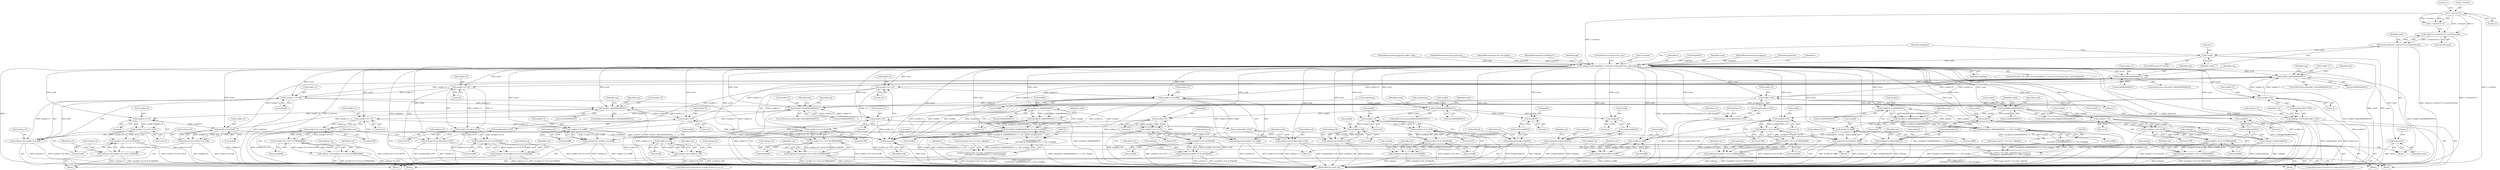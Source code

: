 digraph "0_Android_eeb4e45d5683f88488c083ecf142dc89bc3f0b47@API" {
"1000193" [label="(Call,calloc((s->entries*2+1),sizeof(*work)))"];
"1000195" [label="(Call,s->entries*2)"];
"1000191" [label="(Call,work=calloc((s->entries*2+1),sizeof(*work)))"];
"1000205" [label="(Call,!work)"];
"1000210" [label="(Call,_make_words(lengthlist,s->entries,work,quantvals,s,opb,maptype))"];
"1000321" [label="(Call,work[i] & 0x80000000UL)"];
"1000320" [label="(Call,(work[i] & 0x80000000UL) >> 24)"];
"1000319" [label="(Call,((work[i] & 0x80000000UL) >> 24) | work[i])"];
"1000317" [label="(Call,(unsigned char)\n            (((work[i] & 0x80000000UL) >> 24) | work[i]))"];
"1000309" [label="(Call,((unsigned char *)s->dec_table)[i]=(unsigned char)\n            (((work[i] & 0x80000000UL) >> 24) | work[i]))"];
"1000856" [label="(Call,free(work))"];
"1000359" [label="(Call,work[i] & 0x80000000UL)"];
"1000358" [label="(Call,(work[i] & 0x80000000UL) >> 16)"];
"1000357" [label="(Call,((work[i] & 0x80000000UL) >> 16) | work[i])"];
"1000355" [label="(Call,(ogg_uint16_t)\n            (((work[i] & 0x80000000UL) >> 16) | work[i]))"];
"1000347" [label="(Call,((ogg_uint16_t *)s->dec_table)[i]=(ogg_uint16_t)\n            (((work[i] & 0x80000000UL) >> 16) | work[i]))"];
"1000414" [label="(Call,work[i]&0x80000000UL)"];
"1000438" [label="(Call,work[i]>>8)"];
"1000437" [label="(Call,work[i]>>8 & 0x7f)"];
"1000436" [label="(Call,(work[i]>>8 & 0x7f)|0x80)"];
"1000432" [label="(Call,out[top]=(work[i]>>8 & 0x7f)|0x80)"];
"1000468" [label="(Call,work[i] & 0xff)"];
"1000462" [label="(Call,out[top+2]=work[i] & 0xff)"];
"1000497" [label="(Call,work[i]>>8)"];
"1000496" [label="(Call,work[i]>>8 & 0x7f)"];
"1000495" [label="(Call,(work[i]>>8 & 0x7f)|0x80)"];
"1000491" [label="(Call,out[top]=(work[i]>>8 & 0x7f)|0x80)"];
"1000525" [label="(Call,work[i] & 0xff)"];
"1000519" [label="(Call,out[top+2]=work[i] & 0xff)"];
"1000550" [label="(Call,work[i]*2)"];
"1000596" [label="(Call,work[i]*2)"];
"1000421" [label="(Call,work[i+1]&0x80000000UL)"];
"1000453" [label="(Call,work[i+1]>>8)"];
"1000452" [label="(Call,work[i+1]>>8 & 0x7f)"];
"1000451" [label="(Call,(work[i+1]>>8 & 0x7f)|0x80)"];
"1000445" [label="(Call,out[top+1]=(work[i+1]>>8 & 0x7f)|0x80)"];
"1000479" [label="(Call,work[i+1] & 0xff)"];
"1000473" [label="(Call,out[top+3]=work[i+1] & 0xff)"];
"1000533" [label="(Call,work[i+1]&0x80000000UL)"];
"1000563" [label="(Call,work[i+1]>>8)"];
"1000562" [label="(Call,work[i+1]>>8 & 0x7f)"];
"1000561" [label="(Call,(work[i+1]>>8 & 0x7f)|0x80)"];
"1000555" [label="(Call,out[top+1]=(work[i+1]>>8 & 0x7f)|0x80)"];
"1000578" [label="(Call,work[i+1] & 0xff)"];
"1000572" [label="(Call,out[top+2]=work[i+1] & 0xff)"];
"1000609" [label="(Call,work[i+1]*2)"];
"1000512" [label="(Call,work[i+1]*2)"];
"1000504" [label="(Call,out[top+1]=work[work[i+1]*2])"];
"1000544" [label="(Call,out[top]=work[work[i]*2])"];
"1000590" [label="(Call,out[top]=work[work[i]*2])"];
"1000601" [label="(Call,out[top+1]=work[work[i+1]*2])"];
"1000649" [label="(Call,work[i]&0x80000000UL)"];
"1000673" [label="(Call,work[i]>>16)"];
"1000672" [label="(Call,work[i]>>16 & 0x7fff)"];
"1000671" [label="(Call,(work[i]>>16 & 0x7fff)|0x8000)"];
"1000667" [label="(Call,out[top]=(work[i]>>16 & 0x7fff)|0x8000)"];
"1000703" [label="(Call,work[i] & 0xffff)"];
"1000697" [label="(Call,out[top+2]=work[i] & 0xffff)"];
"1000732" [label="(Call,work[i]>>16)"];
"1000731" [label="(Call,work[i]>>16 & 0x7fff)"];
"1000730" [label="(Call,(work[i]>>16 & 0x7fff)|0x8000)"];
"1000726" [label="(Call,out[top]=(work[i]>>16 & 0x7fff)|0x8000)"];
"1000760" [label="(Call,work[i] & 0xffff)"];
"1000754" [label="(Call,out[top+2]=work[i] & 0xffff)"];
"1000785" [label="(Call,work[i]*2)"];
"1000831" [label="(Call,work[i]*2)"];
"1000656" [label="(Call,work[i+1]&0x80000000UL)"];
"1000688" [label="(Call,work[i+1]>>16)"];
"1000687" [label="(Call,work[i+1]>>16 & 0x7fff)"];
"1000686" [label="(Call,(work[i+1]>>16 & 0x7fff)|0x8000)"];
"1000680" [label="(Call,out[top+1]=(work[i+1]>>16 & 0x7fff)|0x8000)"];
"1000714" [label="(Call,work[i+1] & 0xffff)"];
"1000708" [label="(Call,out[top+3]=work[i+1] & 0xffff)"];
"1000768" [label="(Call,work[i+1]&0x80000000UL)"];
"1000798" [label="(Call,work[i+1]>>16)"];
"1000797" [label="(Call,work[i+1]>>16 & 0x7fff)"];
"1000796" [label="(Call,(work[i+1]>>16 & 0x7fff)|0x8000)"];
"1000790" [label="(Call,out[top+1]=(work[i+1]>>16 & 0x7fff)|0x8000)"];
"1000813" [label="(Call,work[i+1] & 0xffff)"];
"1000807" [label="(Call,out[top+2]=work[i+1] & 0xffff)"];
"1000844" [label="(Call,work[i+1]*2)"];
"1000747" [label="(Call,work[i+1]*2)"];
"1000739" [label="(Call,out[top+1]=work[work[i+1]*2])"];
"1000779" [label="(Call,out[top]=work[work[i]*2])"];
"1000825" [label="(Call,out[top]=work[work[i]*2])"];
"1000836" [label="(Call,out[top+1]=work[work[i+1]*2])"];
"1000861" [label="(Call,free(work))"];
"1000572" [label="(Call,out[top+2]=work[i+1] & 0xff)"];
"1000564" [label="(Call,work[i+1])"];
"1000714" [label="(Call,work[i+1] & 0xffff)"];
"1000326" [label="(Literal,24)"];
"1000796" [label="(Call,(work[i+1]>>16 & 0x7fff)|0x8000)"];
"1000445" [label="(Call,out[top+1]=(work[i+1]>>8 & 0x7f)|0x80)"];
"1000464" [label="(Identifier,out)"];
"1000220" [label="(ControlStructure,goto error_out;)"];
"1000462" [label="(Call,out[top+2]=work[i] & 0xff)"];
"1000862" [label="(Identifier,work)"];
"1000741" [label="(Identifier,out)"];
"1000422" [label="(Call,work[i+1])"];
"1000610" [label="(Call,work[i+1])"];
"1000212" [label="(Call,s->entries)"];
"1000618" [label="(Identifier,work)"];
"1000681" [label="(Call,out[top+1])"];
"1000487" [label="(Block,)"];
"1000498" [label="(Call,work[i])"];
"1000696" [label="(Literal,0x8000)"];
"1000671" [label="(Call,(work[i]>>16 & 0x7fff)|0x8000)"];
"1000505" [label="(Call,out[top+1])"];
"1000210" [label="(Call,_make_words(lengthlist,s->entries,work,quantvals,s,opb,maptype))"];
"1000695" [label="(Literal,0x7fff)"];
"1000219" [label="(Identifier,maptype)"];
"1000688" [label="(Call,work[i+1]>>16)"];
"1000468" [label="(Call,work[i] & 0xff)"];
"1000479" [label="(Call,work[i+1] & 0xff)"];
"1000609" [label="(Call,work[i+1]*2)"];
"1000747" [label="(Call,work[i+1]*2)"];
"1000861" [label="(Call,free(work))"];
"1000346" [label="(Identifier,i)"];
"1000548" [label="(Call,work[work[i]*2])"];
"1000591" [label="(Call,out[top])"];
"1000460" [label="(Literal,0x7f)"];
"1000211" [label="(Identifier,lengthlist)"];
"1000726" [label="(Call,out[top]=(work[i]>>16 & 0x7fff)|0x8000)"];
"1000217" [label="(Identifier,s)"];
"1000724" [label="(Identifier,top)"];
"1000573" [label="(Call,out[top+2])"];
"1000732" [label="(Call,work[i]>>16)"];
"1000461" [label="(Literal,0x80)"];
"1000678" [label="(Literal,0x7fff)"];
"1000753" [label="(Literal,2)"];
"1000814" [label="(Call,work[i+1])"];
"1000850" [label="(Literal,2)"];
"1000780" [label="(Call,out[top])"];
"1000454" [label="(Call,work[i+1])"];
"1000195" [label="(Call,s->entries*2)"];
"1000578" [label="(Call,work[i+1] & 0xff)"];
"1000533" [label="(Call,work[i+1]&0x80000000UL)"];
"1000463" [label="(Call,out[top+2])"];
"1000571" [label="(Literal,0x80)"];
"1000510" [label="(Call,work[work[i+1]*2])"];
"1000114" [label="(Call,!lengthlist)"];
"1000447" [label="(Identifier,out)"];
"1000821" [label="(Block,)"];
"1000209" [label="(ControlStructure,if(_make_words(lengthlist,s->entries,work,quantvals,s,opb,maptype)))"];
"1000709" [label="(Call,out[top+3])"];
"1000328" [label="(Identifier,work)"];
"1000325" [label="(Literal,0x80000000UL)"];
"1000512" [label="(Call,work[i+1]*2)"];
"1000755" [label="(Call,out[top+2])"];
"1000791" [label="(Call,out[top+1])"];
"1000503" [label="(Literal,0x80)"];
"1000321" [label="(Call,work[i] & 0x80000000UL)"];
"1000319" [label="(Call,((work[i] & 0x80000000UL) >> 24) | work[i])"];
"1000597" [label="(Call,work[i])"];
"1000819" [label="(Literal,0xffff)"];
"1000649" [label="(Call,work[i]&0x80000000UL)"];
"1000495" [label="(Call,(work[i]>>8 & 0x7f)|0x80)"];
"1000473" [label="(Call,out[top+3]=work[i+1] & 0xff)"];
"1000738" [label="(Literal,0x8000)"];
"1000799" [label="(Call,work[i+1])"];
"1000446" [label="(Call,out[top+1])"];
"1000603" [label="(Identifier,out)"];
"1000513" [label="(Call,work[i+1])"];
"1000215" [label="(Identifier,work)"];
"1000496" [label="(Call,work[i]>>8 & 0x7f)"];
"1000206" [label="(Identifier,work)"];
"1000205" [label="(Call,!work)"];
"1000760" [label="(Call,work[i] & 0xffff)"];
"1000653" [label="(Literal,0x80000000UL)"];
"1000109" [label="(MethodParameterIn,int maptype)"];
"1000769" [label="(Call,work[i+1])"];
"1000414" [label="(Call,work[i]&0x80000000UL)"];
"1000838" [label="(Identifier,out)"];
"1000443" [label="(Literal,0x7f)"];
"1000837" [label="(Call,out[top+1])"];
"1000453" [label="(Call,work[i+1]>>8)"];
"1000520" [label="(Call,out[top+2])"];
"1000740" [label="(Call,out[top+1])"];
"1000596" [label="(Call,work[i]*2)"];
"1000432" [label="(Call,out[top]=(work[i]>>8 & 0x7f)|0x80)"];
"1000650" [label="(Call,work[i])"];
"1000672" [label="(Call,work[i]>>16 & 0x7fff)"];
"1000309" [label="(Call,((unsigned char *)s->dec_table)[i]=(unsigned char)\n            (((work[i] & 0x80000000UL) >> 24) | work[i]))"];
"1000216" [label="(Identifier,quantvals)"];
"1000308" [label="(Identifier,i)"];
"1000492" [label="(Call,out[top])"];
"1000542" [label="(Identifier,top)"];
"1000200" [label="(Literal,1)"];
"1000452" [label="(Call,work[i+1]>>8 & 0x7f)"];
"1000557" [label="(Identifier,out)"];
"1000853" [label="(Identifier,work)"];
"1000707" [label="(Literal,0xffff)"];
"1000489" [label="(Identifier,top)"];
"1000544" [label="(Call,out[top]=work[work[i]*2])"];
"1000805" [label="(Literal,0x7fff)"];
"1000433" [label="(Call,out[top])"];
"1000588" [label="(Identifier,top)"];
"1000836" [label="(Call,out[top+1]=work[work[i+1]*2])"];
"1000423" [label="(Identifier,work)"];
"1000451" [label="(Call,(work[i+1]>>8 & 0x7f)|0x80)"];
"1000428" [label="(Block,)"];
"1000365" [label="(Call,work[i])"];
"1000786" [label="(Call,work[i])"];
"1000438" [label="(Call,work[i]>>8)"];
"1000192" [label="(Identifier,work)"];
"1000682" [label="(Identifier,out)"];
"1000807" [label="(Call,out[top+2]=work[i+1] & 0xffff)"];
"1000731" [label="(Call,work[i]>>16 & 0x7fff)"];
"1000607" [label="(Call,work[work[i+1]*2])"];
"1000703" [label="(Call,work[i] & 0xffff)"];
"1000748" [label="(Call,work[i+1])"];
"1000310" [label="(Call,((unsigned char *)s->dec_table)[i])"];
"1000521" [label="(Identifier,out)"];
"1000797" [label="(Call,work[i+1]>>16 & 0x7fff)"];
"1000835" [label="(Literal,2)"];
"1000687" [label="(Call,work[i+1]>>16 & 0x7fff)"];
"1000785" [label="(Call,work[i]*2)"];
"1000789" [label="(Literal,2)"];
"1000648" [label="(ControlStructure,if(work[i]&0x80000000UL))"];
"1000436" [label="(Call,(work[i]>>8 & 0x7f)|0x80)"];
"1000348" [label="(Call,((ogg_uint16_t *)s->dec_table)[i])"];
"1000444" [label="(Literal,0x80)"];
"1000658" [label="(Identifier,work)"];
"1000497" [label="(Call,work[i]>>8)"];
"1000859" [label="(Literal,0)"];
"1000779" [label="(Call,out[top]=work[work[i]*2])"];
"1000677" [label="(Literal,16)"];
"1000845" [label="(Call,work[i+1])"];
"1000224" [label="(Identifier,s)"];
"1000437" [label="(Call,work[i]>>8 & 0x7f)"];
"1000783" [label="(Call,work[work[i]*2])"];
"1000586" [label="(Block,)"];
"1000427" [label="(Literal,0x80000000UL)"];
"1000491" [label="(Call,out[top]=(work[i]>>8 & 0x7f)|0x80)"];
"1000475" [label="(Identifier,out)"];
"1000710" [label="(Identifier,out)"];
"1000737" [label="(Literal,0x7fff)"];
"1000813" [label="(Call,work[i+1] & 0xffff)"];
"1000730" [label="(Call,(work[i]>>16 & 0x7fff)|0x8000)"];
"1000602" [label="(Call,out[top+1])"];
"1000804" [label="(Literal,16)"];
"1000294" [label="(ControlStructure,for(i=0;i<s->used_entries*2-2;i++))"];
"1000767" [label="(ControlStructure,if(work[i+1]&0x80000000UL))"];
"1000540" [label="(Block,)"];
"1000360" [label="(Call,work[i])"];
"1000545" [label="(Call,out[top])"];
"1000600" [label="(Literal,2)"];
"1000761" [label="(Call,work[i])"];
"1000204" [label="(ControlStructure,if (!work))"];
"1000485" [label="(Literal,0xff)"];
"1000856" [label="(Call,free(work))"];
"1000110" [label="(Block,)"];
"1000529" [label="(Literal,0xff)"];
"1000535" [label="(Identifier,work)"];
"1000733" [label="(Call,work[i])"];
"1000574" [label="(Identifier,out)"];
"1000359" [label="(Call,work[i] & 0x80000000UL)"];
"1000480" [label="(Call,work[i+1])"];
"1000474" [label="(Call,out[top+3])"];
"1000829" [label="(Call,work[work[i]*2])"];
"1000722" [label="(Block,)"];
"1000108" [label="(MethodParameterIn,oggpack_buffer *opb)"];
"1000777" [label="(Identifier,top)"];
"1000792" [label="(Identifier,out)"];
"1000656" [label="(Call,work[i+1]&0x80000000UL)"];
"1000320" [label="(Call,(work[i] & 0x80000000UL) >> 24)"];
"1000826" [label="(Call,out[top])"];
"1000554" [label="(Literal,2)"];
"1000107" [label="(MethodParameterIn,long quantvals)"];
"1000539" [label="(Literal,0x80000000UL)"];
"1000421" [label="(Call,work[i+1]&0x80000000UL)"];
"1000532" [label="(ControlStructure,if(work[i+1]&0x80000000UL))"];
"1000699" [label="(Identifier,out)"];
"1000106" [label="(MethodParameterIn,char *lengthlist)"];
"1000655" [label="(ControlStructure,if(work[i+1]&0x80000000UL))"];
"1000809" [label="(Identifier,out)"];
"1000563" [label="(Call,work[i+1]>>8)"];
"1000864" [label="(Literal,1)"];
"1000679" [label="(Literal,0x8000)"];
"1000347" [label="(Call,((ogg_uint16_t *)s->dec_table)[i]=(ogg_uint16_t)\n            (((work[i] & 0x80000000UL) >> 16) | work[i]))"];
"1000665" [label="(Identifier,top)"];
"1000525" [label="(Call,work[i] & 0xff)"];
"1000358" [label="(Call,(work[i] & 0x80000000UL) >> 16)"];
"1000689" [label="(Call,work[i+1])"];
"1000704" [label="(Call,work[i])"];
"1000715" [label="(Call,work[i+1])"];
"1000420" [label="(ControlStructure,if(work[i+1]&0x80000000UL))"];
"1000768" [label="(Call,work[i+1]&0x80000000UL)"];
"1000745" [label="(Call,work[work[i+1]*2])"];
"1000657" [label="(Call,work[i+1])"];
"1000317" [label="(Call,(unsigned char)\n            (((work[i] & 0x80000000UL) >> 24) | work[i]))"];
"1000105" [label="(MethodParameterIn,codebook *s)"];
"1000601" [label="(Call,out[top+1]=work[work[i+1]*2])"];
"1000825" [label="(Call,out[top]=work[work[i]*2])"];
"1000663" [label="(Block,)"];
"1000662" [label="(Literal,0x80000000UL)"];
"1000208" [label="(Literal,1)"];
"1000686" [label="(Call,(work[i+1]>>16 & 0x7fff)|0x8000)"];
"1000708" [label="(Call,out[top+3]=work[i+1] & 0xffff)"];
"1000865" [label="(MethodReturn,static int)"];
"1000697" [label="(Call,out[top+2]=work[i] & 0xffff)"];
"1000579" [label="(Call,work[i+1])"];
"1000680" [label="(Call,out[top+1]=(work[i+1]>>16 & 0x7fff)|0x8000)"];
"1000519" [label="(Call,out[top+2]=work[i] & 0xff)"];
"1000756" [label="(Identifier,out)"];
"1000569" [label="(Literal,8)"];
"1000364" [label="(Literal,16)"];
"1000667" [label="(Call,out[top]=(work[i]>>16 & 0x7fff)|0x8000)"];
"1000327" [label="(Call,work[i])"];
"1000439" [label="(Call,work[i])"];
"1000674" [label="(Call,work[i])"];
"1000770" [label="(Identifier,work)"];
"1000413" [label="(ControlStructure,if(work[i]&0x80000000UL))"];
"1000196" [label="(Call,s->entries)"];
"1000355" [label="(Call,(ogg_uint16_t)\n            (((work[i] & 0x80000000UL) >> 16) | work[i]))"];
"1000562" [label="(Call,work[i+1]>>8 & 0x7f)"];
"1000842" [label="(Call,work[work[i+1]*2])"];
"1000526" [label="(Call,work[i])"];
"1000739" [label="(Call,out[top+1]=work[work[i+1]*2])"];
"1000798" [label="(Call,work[i+1]>>16)"];
"1000857" [label="(Identifier,work)"];
"1000570" [label="(Literal,0x7f)"];
"1000191" [label="(Call,work=calloc((s->entries*2+1),sizeof(*work)))"];
"1000555" [label="(Call,out[top+1]=(work[i+1]>>8 & 0x7f)|0x80)"];
"1000584" [label="(Literal,0xff)"];
"1000194" [label="(Call,s->entries*2+1)"];
"1000774" [label="(Literal,0x80000000UL)"];
"1000332" [label="(ControlStructure,for(i=0;i<s->used_entries*2-2;i++))"];
"1000727" [label="(Call,out[top])"];
"1000518" [label="(Literal,2)"];
"1000502" [label="(Literal,0x7f)"];
"1000851" [label="(Call,work[i]=top)"];
"1000694" [label="(Literal,16)"];
"1000775" [label="(Block,)"];
"1000698" [label="(Call,out[top+2])"];
"1000504" [label="(Call,out[top+1]=work[work[i+1]*2])"];
"1000418" [label="(Literal,0x80000000UL)"];
"1000616" [label="(Call,work[i]=top)"];
"1000754" [label="(Call,out[top+2]=work[i] & 0xffff)"];
"1000561" [label="(Call,(work[i+1]>>8 & 0x7f)|0x80)"];
"1000501" [label="(Literal,8)"];
"1000472" [label="(Literal,0xff)"];
"1000556" [label="(Call,out[top+1])"];
"1000764" [label="(Literal,0xffff)"];
"1000506" [label="(Identifier,out)"];
"1000322" [label="(Call,work[i])"];
"1000790" [label="(Call,out[top+1]=(work[i+1]>>16 & 0x7fff)|0x8000)"];
"1000831" [label="(Call,work[i]*2)"];
"1000551" [label="(Call,work[i])"];
"1000808" [label="(Call,out[top+2])"];
"1000806" [label="(Literal,0x8000)"];
"1000201" [label="(Call,sizeof(*work))"];
"1000823" [label="(Identifier,top)"];
"1000430" [label="(Identifier,top)"];
"1000550" [label="(Call,work[i]*2)"];
"1000469" [label="(Call,work[i])"];
"1000357" [label="(Call,((work[i] & 0x80000000UL) >> 16) | work[i])"];
"1000218" [label="(Identifier,opb)"];
"1000832" [label="(Call,work[i])"];
"1000673" [label="(Call,work[i]>>16)"];
"1000736" [label="(Literal,16)"];
"1000668" [label="(Call,out[top])"];
"1000415" [label="(Call,work[i])"];
"1000459" [label="(Literal,8)"];
"1000442" [label="(Literal,8)"];
"1000844" [label="(Call,work[i+1]*2)"];
"1000199" [label="(Literal,2)"];
"1000193" [label="(Call,calloc((s->entries*2+1),sizeof(*work)))"];
"1000363" [label="(Literal,0x80000000UL)"];
"1000534" [label="(Call,work[i+1])"];
"1000615" [label="(Literal,2)"];
"1000590" [label="(Call,out[top]=work[work[i]*2])"];
"1000366" [label="(Identifier,work)"];
"1000720" [label="(Literal,0xffff)"];
"1000594" [label="(Call,work[work[i]*2])"];
"1000193" -> "1000191"  [label="AST: "];
"1000193" -> "1000201"  [label="CFG: "];
"1000194" -> "1000193"  [label="AST: "];
"1000201" -> "1000193"  [label="AST: "];
"1000191" -> "1000193"  [label="CFG: "];
"1000193" -> "1000865"  [label="DDG: s->entries*2+1"];
"1000193" -> "1000191"  [label="DDG: s->entries*2+1"];
"1000195" -> "1000193"  [label="DDG: s->entries"];
"1000195" -> "1000193"  [label="DDG: 2"];
"1000195" -> "1000194"  [label="AST: "];
"1000195" -> "1000199"  [label="CFG: "];
"1000196" -> "1000195"  [label="AST: "];
"1000199" -> "1000195"  [label="AST: "];
"1000200" -> "1000195"  [label="CFG: "];
"1000195" -> "1000865"  [label="DDG: s->entries"];
"1000195" -> "1000194"  [label="DDG: s->entries"];
"1000195" -> "1000194"  [label="DDG: 2"];
"1000195" -> "1000210"  [label="DDG: s->entries"];
"1000191" -> "1000110"  [label="AST: "];
"1000192" -> "1000191"  [label="AST: "];
"1000206" -> "1000191"  [label="CFG: "];
"1000191" -> "1000865"  [label="DDG: calloc((s->entries*2+1),sizeof(*work))"];
"1000191" -> "1000205"  [label="DDG: work"];
"1000205" -> "1000204"  [label="AST: "];
"1000205" -> "1000206"  [label="CFG: "];
"1000206" -> "1000205"  [label="AST: "];
"1000208" -> "1000205"  [label="CFG: "];
"1000211" -> "1000205"  [label="CFG: "];
"1000205" -> "1000865"  [label="DDG: work"];
"1000205" -> "1000865"  [label="DDG: !work"];
"1000205" -> "1000210"  [label="DDG: work"];
"1000210" -> "1000209"  [label="AST: "];
"1000210" -> "1000219"  [label="CFG: "];
"1000211" -> "1000210"  [label="AST: "];
"1000212" -> "1000210"  [label="AST: "];
"1000215" -> "1000210"  [label="AST: "];
"1000216" -> "1000210"  [label="AST: "];
"1000217" -> "1000210"  [label="AST: "];
"1000218" -> "1000210"  [label="AST: "];
"1000219" -> "1000210"  [label="AST: "];
"1000220" -> "1000210"  [label="CFG: "];
"1000224" -> "1000210"  [label="CFG: "];
"1000210" -> "1000865"  [label="DDG: _make_words(lengthlist,s->entries,work,quantvals,s,opb,maptype)"];
"1000210" -> "1000865"  [label="DDG: quantvals"];
"1000210" -> "1000865"  [label="DDG: maptype"];
"1000210" -> "1000865"  [label="DDG: s"];
"1000210" -> "1000865"  [label="DDG: opb"];
"1000210" -> "1000865"  [label="DDG: s->entries"];
"1000210" -> "1000865"  [label="DDG: lengthlist"];
"1000114" -> "1000210"  [label="DDG: lengthlist"];
"1000106" -> "1000210"  [label="DDG: lengthlist"];
"1000107" -> "1000210"  [label="DDG: quantvals"];
"1000105" -> "1000210"  [label="DDG: s"];
"1000108" -> "1000210"  [label="DDG: opb"];
"1000109" -> "1000210"  [label="DDG: maptype"];
"1000210" -> "1000321"  [label="DDG: work"];
"1000210" -> "1000319"  [label="DDG: work"];
"1000210" -> "1000359"  [label="DDG: work"];
"1000210" -> "1000357"  [label="DDG: work"];
"1000210" -> "1000414"  [label="DDG: work"];
"1000210" -> "1000421"  [label="DDG: work"];
"1000210" -> "1000438"  [label="DDG: work"];
"1000210" -> "1000453"  [label="DDG: work"];
"1000210" -> "1000468"  [label="DDG: work"];
"1000210" -> "1000479"  [label="DDG: work"];
"1000210" -> "1000497"  [label="DDG: work"];
"1000210" -> "1000504"  [label="DDG: work"];
"1000210" -> "1000512"  [label="DDG: work"];
"1000210" -> "1000525"  [label="DDG: work"];
"1000210" -> "1000533"  [label="DDG: work"];
"1000210" -> "1000544"  [label="DDG: work"];
"1000210" -> "1000550"  [label="DDG: work"];
"1000210" -> "1000563"  [label="DDG: work"];
"1000210" -> "1000578"  [label="DDG: work"];
"1000210" -> "1000590"  [label="DDG: work"];
"1000210" -> "1000596"  [label="DDG: work"];
"1000210" -> "1000601"  [label="DDG: work"];
"1000210" -> "1000609"  [label="DDG: work"];
"1000210" -> "1000649"  [label="DDG: work"];
"1000210" -> "1000656"  [label="DDG: work"];
"1000210" -> "1000673"  [label="DDG: work"];
"1000210" -> "1000688"  [label="DDG: work"];
"1000210" -> "1000703"  [label="DDG: work"];
"1000210" -> "1000714"  [label="DDG: work"];
"1000210" -> "1000732"  [label="DDG: work"];
"1000210" -> "1000739"  [label="DDG: work"];
"1000210" -> "1000747"  [label="DDG: work"];
"1000210" -> "1000760"  [label="DDG: work"];
"1000210" -> "1000768"  [label="DDG: work"];
"1000210" -> "1000779"  [label="DDG: work"];
"1000210" -> "1000785"  [label="DDG: work"];
"1000210" -> "1000798"  [label="DDG: work"];
"1000210" -> "1000813"  [label="DDG: work"];
"1000210" -> "1000825"  [label="DDG: work"];
"1000210" -> "1000831"  [label="DDG: work"];
"1000210" -> "1000836"  [label="DDG: work"];
"1000210" -> "1000844"  [label="DDG: work"];
"1000210" -> "1000856"  [label="DDG: work"];
"1000210" -> "1000861"  [label="DDG: work"];
"1000321" -> "1000320"  [label="AST: "];
"1000321" -> "1000325"  [label="CFG: "];
"1000322" -> "1000321"  [label="AST: "];
"1000325" -> "1000321"  [label="AST: "];
"1000326" -> "1000321"  [label="CFG: "];
"1000321" -> "1000320"  [label="DDG: work[i]"];
"1000321" -> "1000320"  [label="DDG: 0x80000000UL"];
"1000319" -> "1000321"  [label="DDG: work[i]"];
"1000321" -> "1000319"  [label="DDG: work[i]"];
"1000320" -> "1000319"  [label="AST: "];
"1000320" -> "1000326"  [label="CFG: "];
"1000326" -> "1000320"  [label="AST: "];
"1000328" -> "1000320"  [label="CFG: "];
"1000320" -> "1000865"  [label="DDG: work[i] & 0x80000000UL"];
"1000320" -> "1000319"  [label="DDG: work[i] & 0x80000000UL"];
"1000320" -> "1000319"  [label="DDG: 24"];
"1000319" -> "1000317"  [label="AST: "];
"1000319" -> "1000327"  [label="CFG: "];
"1000327" -> "1000319"  [label="AST: "];
"1000317" -> "1000319"  [label="CFG: "];
"1000319" -> "1000865"  [label="DDG: work[i]"];
"1000319" -> "1000865"  [label="DDG: (work[i] & 0x80000000UL) >> 24"];
"1000319" -> "1000317"  [label="DDG: (work[i] & 0x80000000UL) >> 24"];
"1000319" -> "1000317"  [label="DDG: work[i]"];
"1000319" -> "1000856"  [label="DDG: work[i]"];
"1000317" -> "1000309"  [label="AST: "];
"1000318" -> "1000317"  [label="AST: "];
"1000309" -> "1000317"  [label="CFG: "];
"1000317" -> "1000865"  [label="DDG: ((work[i] & 0x80000000UL) >> 24) | work[i]"];
"1000317" -> "1000309"  [label="DDG: ((work[i] & 0x80000000UL) >> 24) | work[i]"];
"1000309" -> "1000294"  [label="AST: "];
"1000310" -> "1000309"  [label="AST: "];
"1000308" -> "1000309"  [label="CFG: "];
"1000309" -> "1000865"  [label="DDG: ((unsigned char *)s->dec_table)[i]"];
"1000309" -> "1000865"  [label="DDG: (unsigned char)\n            (((work[i] & 0x80000000UL) >> 24) | work[i])"];
"1000856" -> "1000110"  [label="AST: "];
"1000856" -> "1000857"  [label="CFG: "];
"1000857" -> "1000856"  [label="AST: "];
"1000859" -> "1000856"  [label="CFG: "];
"1000856" -> "1000865"  [label="DDG: work"];
"1000714" -> "1000856"  [label="DDG: work[i+1]"];
"1000512" -> "1000856"  [label="DDG: work[i+1]"];
"1000616" -> "1000856"  [label="DDG: work[i]"];
"1000851" -> "1000856"  [label="DDG: work[i]"];
"1000609" -> "1000856"  [label="DDG: work[i+1]"];
"1000813" -> "1000856"  [label="DDG: work[i+1]"];
"1000479" -> "1000856"  [label="DDG: work[i+1]"];
"1000844" -> "1000856"  [label="DDG: work[i+1]"];
"1000578" -> "1000856"  [label="DDG: work[i+1]"];
"1000357" -> "1000856"  [label="DDG: work[i]"];
"1000747" -> "1000856"  [label="DDG: work[i+1]"];
"1000359" -> "1000358"  [label="AST: "];
"1000359" -> "1000363"  [label="CFG: "];
"1000360" -> "1000359"  [label="AST: "];
"1000363" -> "1000359"  [label="AST: "];
"1000364" -> "1000359"  [label="CFG: "];
"1000359" -> "1000358"  [label="DDG: work[i]"];
"1000359" -> "1000358"  [label="DDG: 0x80000000UL"];
"1000357" -> "1000359"  [label="DDG: work[i]"];
"1000359" -> "1000357"  [label="DDG: work[i]"];
"1000358" -> "1000357"  [label="AST: "];
"1000358" -> "1000364"  [label="CFG: "];
"1000364" -> "1000358"  [label="AST: "];
"1000366" -> "1000358"  [label="CFG: "];
"1000358" -> "1000865"  [label="DDG: work[i] & 0x80000000UL"];
"1000358" -> "1000357"  [label="DDG: work[i] & 0x80000000UL"];
"1000358" -> "1000357"  [label="DDG: 16"];
"1000357" -> "1000355"  [label="AST: "];
"1000357" -> "1000365"  [label="CFG: "];
"1000365" -> "1000357"  [label="AST: "];
"1000355" -> "1000357"  [label="CFG: "];
"1000357" -> "1000865"  [label="DDG: work[i]"];
"1000357" -> "1000865"  [label="DDG: (work[i] & 0x80000000UL) >> 16"];
"1000357" -> "1000355"  [label="DDG: (work[i] & 0x80000000UL) >> 16"];
"1000357" -> "1000355"  [label="DDG: work[i]"];
"1000355" -> "1000347"  [label="AST: "];
"1000356" -> "1000355"  [label="AST: "];
"1000347" -> "1000355"  [label="CFG: "];
"1000355" -> "1000865"  [label="DDG: ((work[i] & 0x80000000UL) >> 16) | work[i]"];
"1000355" -> "1000347"  [label="DDG: ((work[i] & 0x80000000UL) >> 16) | work[i]"];
"1000347" -> "1000332"  [label="AST: "];
"1000348" -> "1000347"  [label="AST: "];
"1000346" -> "1000347"  [label="CFG: "];
"1000347" -> "1000865"  [label="DDG: ((ogg_uint16_t *)s->dec_table)[i]"];
"1000347" -> "1000865"  [label="DDG: (ogg_uint16_t)\n            (((work[i] & 0x80000000UL) >> 16) | work[i])"];
"1000414" -> "1000413"  [label="AST: "];
"1000414" -> "1000418"  [label="CFG: "];
"1000415" -> "1000414"  [label="AST: "];
"1000418" -> "1000414"  [label="AST: "];
"1000423" -> "1000414"  [label="CFG: "];
"1000535" -> "1000414"  [label="CFG: "];
"1000414" -> "1000865"  [label="DDG: work[i]&0x80000000UL"];
"1000616" -> "1000414"  [label="DDG: work[i]"];
"1000414" -> "1000438"  [label="DDG: work[i]"];
"1000414" -> "1000497"  [label="DDG: work[i]"];
"1000414" -> "1000550"  [label="DDG: work[i]"];
"1000414" -> "1000596"  [label="DDG: work[i]"];
"1000438" -> "1000437"  [label="AST: "];
"1000438" -> "1000442"  [label="CFG: "];
"1000439" -> "1000438"  [label="AST: "];
"1000442" -> "1000438"  [label="AST: "];
"1000443" -> "1000438"  [label="CFG: "];
"1000438" -> "1000437"  [label="DDG: work[i]"];
"1000438" -> "1000437"  [label="DDG: 8"];
"1000438" -> "1000468"  [label="DDG: work[i]"];
"1000437" -> "1000436"  [label="AST: "];
"1000437" -> "1000443"  [label="CFG: "];
"1000443" -> "1000437"  [label="AST: "];
"1000444" -> "1000437"  [label="CFG: "];
"1000437" -> "1000865"  [label="DDG: work[i]>>8"];
"1000437" -> "1000436"  [label="DDG: work[i]>>8"];
"1000437" -> "1000436"  [label="DDG: 0x7f"];
"1000436" -> "1000432"  [label="AST: "];
"1000436" -> "1000444"  [label="CFG: "];
"1000444" -> "1000436"  [label="AST: "];
"1000432" -> "1000436"  [label="CFG: "];
"1000436" -> "1000865"  [label="DDG: work[i]>>8 & 0x7f"];
"1000436" -> "1000432"  [label="DDG: work[i]>>8 & 0x7f"];
"1000436" -> "1000432"  [label="DDG: 0x80"];
"1000432" -> "1000428"  [label="AST: "];
"1000433" -> "1000432"  [label="AST: "];
"1000447" -> "1000432"  [label="CFG: "];
"1000432" -> "1000865"  [label="DDG: (work[i]>>8 & 0x7f)|0x80"];
"1000432" -> "1000865"  [label="DDG: out[top]"];
"1000468" -> "1000462"  [label="AST: "];
"1000468" -> "1000472"  [label="CFG: "];
"1000469" -> "1000468"  [label="AST: "];
"1000472" -> "1000468"  [label="AST: "];
"1000462" -> "1000468"  [label="CFG: "];
"1000468" -> "1000462"  [label="DDG: work[i]"];
"1000468" -> "1000462"  [label="DDG: 0xff"];
"1000462" -> "1000428"  [label="AST: "];
"1000463" -> "1000462"  [label="AST: "];
"1000475" -> "1000462"  [label="CFG: "];
"1000462" -> "1000865"  [label="DDG: work[i] & 0xff"];
"1000462" -> "1000865"  [label="DDG: out[top+2]"];
"1000497" -> "1000496"  [label="AST: "];
"1000497" -> "1000501"  [label="CFG: "];
"1000498" -> "1000497"  [label="AST: "];
"1000501" -> "1000497"  [label="AST: "];
"1000502" -> "1000497"  [label="CFG: "];
"1000497" -> "1000496"  [label="DDG: work[i]"];
"1000497" -> "1000496"  [label="DDG: 8"];
"1000497" -> "1000525"  [label="DDG: work[i]"];
"1000496" -> "1000495"  [label="AST: "];
"1000496" -> "1000502"  [label="CFG: "];
"1000502" -> "1000496"  [label="AST: "];
"1000503" -> "1000496"  [label="CFG: "];
"1000496" -> "1000865"  [label="DDG: work[i]>>8"];
"1000496" -> "1000495"  [label="DDG: work[i]>>8"];
"1000496" -> "1000495"  [label="DDG: 0x7f"];
"1000495" -> "1000491"  [label="AST: "];
"1000495" -> "1000503"  [label="CFG: "];
"1000503" -> "1000495"  [label="AST: "];
"1000491" -> "1000495"  [label="CFG: "];
"1000495" -> "1000865"  [label="DDG: work[i]>>8 & 0x7f"];
"1000495" -> "1000491"  [label="DDG: work[i]>>8 & 0x7f"];
"1000495" -> "1000491"  [label="DDG: 0x80"];
"1000491" -> "1000487"  [label="AST: "];
"1000492" -> "1000491"  [label="AST: "];
"1000506" -> "1000491"  [label="CFG: "];
"1000491" -> "1000865"  [label="DDG: (work[i]>>8 & 0x7f)|0x80"];
"1000491" -> "1000865"  [label="DDG: out[top]"];
"1000525" -> "1000519"  [label="AST: "];
"1000525" -> "1000529"  [label="CFG: "];
"1000526" -> "1000525"  [label="AST: "];
"1000529" -> "1000525"  [label="AST: "];
"1000519" -> "1000525"  [label="CFG: "];
"1000525" -> "1000519"  [label="DDG: work[i]"];
"1000525" -> "1000519"  [label="DDG: 0xff"];
"1000519" -> "1000487"  [label="AST: "];
"1000520" -> "1000519"  [label="AST: "];
"1000618" -> "1000519"  [label="CFG: "];
"1000519" -> "1000865"  [label="DDG: work[i] & 0xff"];
"1000519" -> "1000865"  [label="DDG: out[top+2]"];
"1000550" -> "1000548"  [label="AST: "];
"1000550" -> "1000554"  [label="CFG: "];
"1000551" -> "1000550"  [label="AST: "];
"1000554" -> "1000550"  [label="AST: "];
"1000548" -> "1000550"  [label="CFG: "];
"1000596" -> "1000594"  [label="AST: "];
"1000596" -> "1000600"  [label="CFG: "];
"1000597" -> "1000596"  [label="AST: "];
"1000600" -> "1000596"  [label="AST: "];
"1000594" -> "1000596"  [label="CFG: "];
"1000421" -> "1000420"  [label="AST: "];
"1000421" -> "1000427"  [label="CFG: "];
"1000422" -> "1000421"  [label="AST: "];
"1000427" -> "1000421"  [label="AST: "];
"1000430" -> "1000421"  [label="CFG: "];
"1000489" -> "1000421"  [label="CFG: "];
"1000421" -> "1000865"  [label="DDG: work[i+1]&0x80000000UL"];
"1000578" -> "1000421"  [label="DDG: work[i+1]"];
"1000512" -> "1000421"  [label="DDG: work[i+1]"];
"1000609" -> "1000421"  [label="DDG: work[i+1]"];
"1000479" -> "1000421"  [label="DDG: work[i+1]"];
"1000421" -> "1000453"  [label="DDG: work[i+1]"];
"1000421" -> "1000512"  [label="DDG: work[i+1]"];
"1000453" -> "1000452"  [label="AST: "];
"1000453" -> "1000459"  [label="CFG: "];
"1000454" -> "1000453"  [label="AST: "];
"1000459" -> "1000453"  [label="AST: "];
"1000460" -> "1000453"  [label="CFG: "];
"1000453" -> "1000452"  [label="DDG: work[i+1]"];
"1000453" -> "1000452"  [label="DDG: 8"];
"1000453" -> "1000479"  [label="DDG: work[i+1]"];
"1000452" -> "1000451"  [label="AST: "];
"1000452" -> "1000460"  [label="CFG: "];
"1000460" -> "1000452"  [label="AST: "];
"1000461" -> "1000452"  [label="CFG: "];
"1000452" -> "1000865"  [label="DDG: work[i+1]>>8"];
"1000452" -> "1000451"  [label="DDG: work[i+1]>>8"];
"1000452" -> "1000451"  [label="DDG: 0x7f"];
"1000451" -> "1000445"  [label="AST: "];
"1000451" -> "1000461"  [label="CFG: "];
"1000461" -> "1000451"  [label="AST: "];
"1000445" -> "1000451"  [label="CFG: "];
"1000451" -> "1000865"  [label="DDG: work[i+1]>>8 & 0x7f"];
"1000451" -> "1000445"  [label="DDG: work[i+1]>>8 & 0x7f"];
"1000451" -> "1000445"  [label="DDG: 0x80"];
"1000445" -> "1000428"  [label="AST: "];
"1000446" -> "1000445"  [label="AST: "];
"1000464" -> "1000445"  [label="CFG: "];
"1000445" -> "1000865"  [label="DDG: out[top+1]"];
"1000445" -> "1000865"  [label="DDG: (work[i+1]>>8 & 0x7f)|0x80"];
"1000479" -> "1000473"  [label="AST: "];
"1000479" -> "1000485"  [label="CFG: "];
"1000480" -> "1000479"  [label="AST: "];
"1000485" -> "1000479"  [label="AST: "];
"1000473" -> "1000479"  [label="CFG: "];
"1000479" -> "1000865"  [label="DDG: work[i+1]"];
"1000479" -> "1000473"  [label="DDG: work[i+1]"];
"1000479" -> "1000473"  [label="DDG: 0xff"];
"1000479" -> "1000533"  [label="DDG: work[i+1]"];
"1000473" -> "1000428"  [label="AST: "];
"1000474" -> "1000473"  [label="AST: "];
"1000618" -> "1000473"  [label="CFG: "];
"1000473" -> "1000865"  [label="DDG: out[top+3]"];
"1000473" -> "1000865"  [label="DDG: work[i+1] & 0xff"];
"1000533" -> "1000532"  [label="AST: "];
"1000533" -> "1000539"  [label="CFG: "];
"1000534" -> "1000533"  [label="AST: "];
"1000539" -> "1000533"  [label="AST: "];
"1000542" -> "1000533"  [label="CFG: "];
"1000588" -> "1000533"  [label="CFG: "];
"1000533" -> "1000865"  [label="DDG: work[i+1]&0x80000000UL"];
"1000578" -> "1000533"  [label="DDG: work[i+1]"];
"1000512" -> "1000533"  [label="DDG: work[i+1]"];
"1000609" -> "1000533"  [label="DDG: work[i+1]"];
"1000533" -> "1000563"  [label="DDG: work[i+1]"];
"1000533" -> "1000609"  [label="DDG: work[i+1]"];
"1000563" -> "1000562"  [label="AST: "];
"1000563" -> "1000569"  [label="CFG: "];
"1000564" -> "1000563"  [label="AST: "];
"1000569" -> "1000563"  [label="AST: "];
"1000570" -> "1000563"  [label="CFG: "];
"1000563" -> "1000562"  [label="DDG: work[i+1]"];
"1000563" -> "1000562"  [label="DDG: 8"];
"1000563" -> "1000578"  [label="DDG: work[i+1]"];
"1000562" -> "1000561"  [label="AST: "];
"1000562" -> "1000570"  [label="CFG: "];
"1000570" -> "1000562"  [label="AST: "];
"1000571" -> "1000562"  [label="CFG: "];
"1000562" -> "1000865"  [label="DDG: work[i+1]>>8"];
"1000562" -> "1000561"  [label="DDG: work[i+1]>>8"];
"1000562" -> "1000561"  [label="DDG: 0x7f"];
"1000561" -> "1000555"  [label="AST: "];
"1000561" -> "1000571"  [label="CFG: "];
"1000571" -> "1000561"  [label="AST: "];
"1000555" -> "1000561"  [label="CFG: "];
"1000561" -> "1000865"  [label="DDG: work[i+1]>>8 & 0x7f"];
"1000561" -> "1000555"  [label="DDG: work[i+1]>>8 & 0x7f"];
"1000561" -> "1000555"  [label="DDG: 0x80"];
"1000555" -> "1000540"  [label="AST: "];
"1000556" -> "1000555"  [label="AST: "];
"1000574" -> "1000555"  [label="CFG: "];
"1000555" -> "1000865"  [label="DDG: out[top+1]"];
"1000555" -> "1000865"  [label="DDG: (work[i+1]>>8 & 0x7f)|0x80"];
"1000578" -> "1000572"  [label="AST: "];
"1000578" -> "1000584"  [label="CFG: "];
"1000579" -> "1000578"  [label="AST: "];
"1000584" -> "1000578"  [label="AST: "];
"1000572" -> "1000578"  [label="CFG: "];
"1000578" -> "1000865"  [label="DDG: work[i+1]"];
"1000578" -> "1000572"  [label="DDG: work[i+1]"];
"1000578" -> "1000572"  [label="DDG: 0xff"];
"1000572" -> "1000540"  [label="AST: "];
"1000573" -> "1000572"  [label="AST: "];
"1000618" -> "1000572"  [label="CFG: "];
"1000572" -> "1000865"  [label="DDG: work[i+1] & 0xff"];
"1000572" -> "1000865"  [label="DDG: out[top+2]"];
"1000609" -> "1000607"  [label="AST: "];
"1000609" -> "1000615"  [label="CFG: "];
"1000610" -> "1000609"  [label="AST: "];
"1000615" -> "1000609"  [label="AST: "];
"1000607" -> "1000609"  [label="CFG: "];
"1000609" -> "1000865"  [label="DDG: work[i+1]"];
"1000512" -> "1000510"  [label="AST: "];
"1000512" -> "1000518"  [label="CFG: "];
"1000513" -> "1000512"  [label="AST: "];
"1000518" -> "1000512"  [label="AST: "];
"1000510" -> "1000512"  [label="CFG: "];
"1000512" -> "1000865"  [label="DDG: work[i+1]"];
"1000504" -> "1000487"  [label="AST: "];
"1000504" -> "1000510"  [label="CFG: "];
"1000505" -> "1000504"  [label="AST: "];
"1000510" -> "1000504"  [label="AST: "];
"1000521" -> "1000504"  [label="CFG: "];
"1000504" -> "1000865"  [label="DDG: out[top+1]"];
"1000504" -> "1000865"  [label="DDG: work[work[i+1]*2]"];
"1000544" -> "1000540"  [label="AST: "];
"1000544" -> "1000548"  [label="CFG: "];
"1000545" -> "1000544"  [label="AST: "];
"1000548" -> "1000544"  [label="AST: "];
"1000557" -> "1000544"  [label="CFG: "];
"1000544" -> "1000865"  [label="DDG: work[work[i]*2]"];
"1000544" -> "1000865"  [label="DDG: out[top]"];
"1000590" -> "1000586"  [label="AST: "];
"1000590" -> "1000594"  [label="CFG: "];
"1000591" -> "1000590"  [label="AST: "];
"1000594" -> "1000590"  [label="AST: "];
"1000603" -> "1000590"  [label="CFG: "];
"1000590" -> "1000865"  [label="DDG: out[top]"];
"1000590" -> "1000865"  [label="DDG: work[work[i]*2]"];
"1000601" -> "1000586"  [label="AST: "];
"1000601" -> "1000607"  [label="CFG: "];
"1000602" -> "1000601"  [label="AST: "];
"1000607" -> "1000601"  [label="AST: "];
"1000618" -> "1000601"  [label="CFG: "];
"1000601" -> "1000865"  [label="DDG: work[work[i+1]*2]"];
"1000601" -> "1000865"  [label="DDG: out[top+1]"];
"1000649" -> "1000648"  [label="AST: "];
"1000649" -> "1000653"  [label="CFG: "];
"1000650" -> "1000649"  [label="AST: "];
"1000653" -> "1000649"  [label="AST: "];
"1000658" -> "1000649"  [label="CFG: "];
"1000770" -> "1000649"  [label="CFG: "];
"1000649" -> "1000865"  [label="DDG: work[i]&0x80000000UL"];
"1000851" -> "1000649"  [label="DDG: work[i]"];
"1000649" -> "1000673"  [label="DDG: work[i]"];
"1000649" -> "1000732"  [label="DDG: work[i]"];
"1000649" -> "1000785"  [label="DDG: work[i]"];
"1000649" -> "1000831"  [label="DDG: work[i]"];
"1000673" -> "1000672"  [label="AST: "];
"1000673" -> "1000677"  [label="CFG: "];
"1000674" -> "1000673"  [label="AST: "];
"1000677" -> "1000673"  [label="AST: "];
"1000678" -> "1000673"  [label="CFG: "];
"1000673" -> "1000672"  [label="DDG: work[i]"];
"1000673" -> "1000672"  [label="DDG: 16"];
"1000673" -> "1000703"  [label="DDG: work[i]"];
"1000672" -> "1000671"  [label="AST: "];
"1000672" -> "1000678"  [label="CFG: "];
"1000678" -> "1000672"  [label="AST: "];
"1000679" -> "1000672"  [label="CFG: "];
"1000672" -> "1000865"  [label="DDG: work[i]>>16"];
"1000672" -> "1000671"  [label="DDG: work[i]>>16"];
"1000672" -> "1000671"  [label="DDG: 0x7fff"];
"1000671" -> "1000667"  [label="AST: "];
"1000671" -> "1000679"  [label="CFG: "];
"1000679" -> "1000671"  [label="AST: "];
"1000667" -> "1000671"  [label="CFG: "];
"1000671" -> "1000865"  [label="DDG: work[i]>>16 & 0x7fff"];
"1000671" -> "1000667"  [label="DDG: work[i]>>16 & 0x7fff"];
"1000671" -> "1000667"  [label="DDG: 0x8000"];
"1000667" -> "1000663"  [label="AST: "];
"1000668" -> "1000667"  [label="AST: "];
"1000682" -> "1000667"  [label="CFG: "];
"1000667" -> "1000865"  [label="DDG: out[top]"];
"1000667" -> "1000865"  [label="DDG: (work[i]>>16 & 0x7fff)|0x8000"];
"1000703" -> "1000697"  [label="AST: "];
"1000703" -> "1000707"  [label="CFG: "];
"1000704" -> "1000703"  [label="AST: "];
"1000707" -> "1000703"  [label="AST: "];
"1000697" -> "1000703"  [label="CFG: "];
"1000703" -> "1000697"  [label="DDG: work[i]"];
"1000703" -> "1000697"  [label="DDG: 0xffff"];
"1000697" -> "1000663"  [label="AST: "];
"1000698" -> "1000697"  [label="AST: "];
"1000710" -> "1000697"  [label="CFG: "];
"1000697" -> "1000865"  [label="DDG: work[i] & 0xffff"];
"1000697" -> "1000865"  [label="DDG: out[top+2]"];
"1000732" -> "1000731"  [label="AST: "];
"1000732" -> "1000736"  [label="CFG: "];
"1000733" -> "1000732"  [label="AST: "];
"1000736" -> "1000732"  [label="AST: "];
"1000737" -> "1000732"  [label="CFG: "];
"1000732" -> "1000731"  [label="DDG: work[i]"];
"1000732" -> "1000731"  [label="DDG: 16"];
"1000732" -> "1000760"  [label="DDG: work[i]"];
"1000731" -> "1000730"  [label="AST: "];
"1000731" -> "1000737"  [label="CFG: "];
"1000737" -> "1000731"  [label="AST: "];
"1000738" -> "1000731"  [label="CFG: "];
"1000731" -> "1000865"  [label="DDG: work[i]>>16"];
"1000731" -> "1000730"  [label="DDG: work[i]>>16"];
"1000731" -> "1000730"  [label="DDG: 0x7fff"];
"1000730" -> "1000726"  [label="AST: "];
"1000730" -> "1000738"  [label="CFG: "];
"1000738" -> "1000730"  [label="AST: "];
"1000726" -> "1000730"  [label="CFG: "];
"1000730" -> "1000865"  [label="DDG: work[i]>>16 & 0x7fff"];
"1000730" -> "1000726"  [label="DDG: work[i]>>16 & 0x7fff"];
"1000730" -> "1000726"  [label="DDG: 0x8000"];
"1000726" -> "1000722"  [label="AST: "];
"1000727" -> "1000726"  [label="AST: "];
"1000741" -> "1000726"  [label="CFG: "];
"1000726" -> "1000865"  [label="DDG: (work[i]>>16 & 0x7fff)|0x8000"];
"1000726" -> "1000865"  [label="DDG: out[top]"];
"1000760" -> "1000754"  [label="AST: "];
"1000760" -> "1000764"  [label="CFG: "];
"1000761" -> "1000760"  [label="AST: "];
"1000764" -> "1000760"  [label="AST: "];
"1000754" -> "1000760"  [label="CFG: "];
"1000760" -> "1000754"  [label="DDG: work[i]"];
"1000760" -> "1000754"  [label="DDG: 0xffff"];
"1000754" -> "1000722"  [label="AST: "];
"1000755" -> "1000754"  [label="AST: "];
"1000853" -> "1000754"  [label="CFG: "];
"1000754" -> "1000865"  [label="DDG: work[i] & 0xffff"];
"1000754" -> "1000865"  [label="DDG: out[top+2]"];
"1000785" -> "1000783"  [label="AST: "];
"1000785" -> "1000789"  [label="CFG: "];
"1000786" -> "1000785"  [label="AST: "];
"1000789" -> "1000785"  [label="AST: "];
"1000783" -> "1000785"  [label="CFG: "];
"1000831" -> "1000829"  [label="AST: "];
"1000831" -> "1000835"  [label="CFG: "];
"1000832" -> "1000831"  [label="AST: "];
"1000835" -> "1000831"  [label="AST: "];
"1000829" -> "1000831"  [label="CFG: "];
"1000656" -> "1000655"  [label="AST: "];
"1000656" -> "1000662"  [label="CFG: "];
"1000657" -> "1000656"  [label="AST: "];
"1000662" -> "1000656"  [label="AST: "];
"1000665" -> "1000656"  [label="CFG: "];
"1000724" -> "1000656"  [label="CFG: "];
"1000656" -> "1000865"  [label="DDG: work[i+1]&0x80000000UL"];
"1000747" -> "1000656"  [label="DDG: work[i+1]"];
"1000714" -> "1000656"  [label="DDG: work[i+1]"];
"1000813" -> "1000656"  [label="DDG: work[i+1]"];
"1000844" -> "1000656"  [label="DDG: work[i+1]"];
"1000656" -> "1000688"  [label="DDG: work[i+1]"];
"1000656" -> "1000747"  [label="DDG: work[i+1]"];
"1000688" -> "1000687"  [label="AST: "];
"1000688" -> "1000694"  [label="CFG: "];
"1000689" -> "1000688"  [label="AST: "];
"1000694" -> "1000688"  [label="AST: "];
"1000695" -> "1000688"  [label="CFG: "];
"1000688" -> "1000687"  [label="DDG: work[i+1]"];
"1000688" -> "1000687"  [label="DDG: 16"];
"1000688" -> "1000714"  [label="DDG: work[i+1]"];
"1000687" -> "1000686"  [label="AST: "];
"1000687" -> "1000695"  [label="CFG: "];
"1000695" -> "1000687"  [label="AST: "];
"1000696" -> "1000687"  [label="CFG: "];
"1000687" -> "1000865"  [label="DDG: work[i+1]>>16"];
"1000687" -> "1000686"  [label="DDG: work[i+1]>>16"];
"1000687" -> "1000686"  [label="DDG: 0x7fff"];
"1000686" -> "1000680"  [label="AST: "];
"1000686" -> "1000696"  [label="CFG: "];
"1000696" -> "1000686"  [label="AST: "];
"1000680" -> "1000686"  [label="CFG: "];
"1000686" -> "1000865"  [label="DDG: work[i+1]>>16 & 0x7fff"];
"1000686" -> "1000680"  [label="DDG: work[i+1]>>16 & 0x7fff"];
"1000686" -> "1000680"  [label="DDG: 0x8000"];
"1000680" -> "1000663"  [label="AST: "];
"1000681" -> "1000680"  [label="AST: "];
"1000699" -> "1000680"  [label="CFG: "];
"1000680" -> "1000865"  [label="DDG: out[top+1]"];
"1000680" -> "1000865"  [label="DDG: (work[i+1]>>16 & 0x7fff)|0x8000"];
"1000714" -> "1000708"  [label="AST: "];
"1000714" -> "1000720"  [label="CFG: "];
"1000715" -> "1000714"  [label="AST: "];
"1000720" -> "1000714"  [label="AST: "];
"1000708" -> "1000714"  [label="CFG: "];
"1000714" -> "1000865"  [label="DDG: work[i+1]"];
"1000714" -> "1000708"  [label="DDG: work[i+1]"];
"1000714" -> "1000708"  [label="DDG: 0xffff"];
"1000714" -> "1000768"  [label="DDG: work[i+1]"];
"1000708" -> "1000663"  [label="AST: "];
"1000709" -> "1000708"  [label="AST: "];
"1000853" -> "1000708"  [label="CFG: "];
"1000708" -> "1000865"  [label="DDG: work[i+1] & 0xffff"];
"1000708" -> "1000865"  [label="DDG: out[top+3]"];
"1000768" -> "1000767"  [label="AST: "];
"1000768" -> "1000774"  [label="CFG: "];
"1000769" -> "1000768"  [label="AST: "];
"1000774" -> "1000768"  [label="AST: "];
"1000777" -> "1000768"  [label="CFG: "];
"1000823" -> "1000768"  [label="CFG: "];
"1000768" -> "1000865"  [label="DDG: work[i+1]&0x80000000UL"];
"1000747" -> "1000768"  [label="DDG: work[i+1]"];
"1000813" -> "1000768"  [label="DDG: work[i+1]"];
"1000844" -> "1000768"  [label="DDG: work[i+1]"];
"1000768" -> "1000798"  [label="DDG: work[i+1]"];
"1000768" -> "1000844"  [label="DDG: work[i+1]"];
"1000798" -> "1000797"  [label="AST: "];
"1000798" -> "1000804"  [label="CFG: "];
"1000799" -> "1000798"  [label="AST: "];
"1000804" -> "1000798"  [label="AST: "];
"1000805" -> "1000798"  [label="CFG: "];
"1000798" -> "1000797"  [label="DDG: work[i+1]"];
"1000798" -> "1000797"  [label="DDG: 16"];
"1000798" -> "1000813"  [label="DDG: work[i+1]"];
"1000797" -> "1000796"  [label="AST: "];
"1000797" -> "1000805"  [label="CFG: "];
"1000805" -> "1000797"  [label="AST: "];
"1000806" -> "1000797"  [label="CFG: "];
"1000797" -> "1000865"  [label="DDG: work[i+1]>>16"];
"1000797" -> "1000796"  [label="DDG: work[i+1]>>16"];
"1000797" -> "1000796"  [label="DDG: 0x7fff"];
"1000796" -> "1000790"  [label="AST: "];
"1000796" -> "1000806"  [label="CFG: "];
"1000806" -> "1000796"  [label="AST: "];
"1000790" -> "1000796"  [label="CFG: "];
"1000796" -> "1000865"  [label="DDG: work[i+1]>>16 & 0x7fff"];
"1000796" -> "1000790"  [label="DDG: work[i+1]>>16 & 0x7fff"];
"1000796" -> "1000790"  [label="DDG: 0x8000"];
"1000790" -> "1000775"  [label="AST: "];
"1000791" -> "1000790"  [label="AST: "];
"1000809" -> "1000790"  [label="CFG: "];
"1000790" -> "1000865"  [label="DDG: out[top+1]"];
"1000790" -> "1000865"  [label="DDG: (work[i+1]>>16 & 0x7fff)|0x8000"];
"1000813" -> "1000807"  [label="AST: "];
"1000813" -> "1000819"  [label="CFG: "];
"1000814" -> "1000813"  [label="AST: "];
"1000819" -> "1000813"  [label="AST: "];
"1000807" -> "1000813"  [label="CFG: "];
"1000813" -> "1000865"  [label="DDG: work[i+1]"];
"1000813" -> "1000807"  [label="DDG: work[i+1]"];
"1000813" -> "1000807"  [label="DDG: 0xffff"];
"1000807" -> "1000775"  [label="AST: "];
"1000808" -> "1000807"  [label="AST: "];
"1000853" -> "1000807"  [label="CFG: "];
"1000807" -> "1000865"  [label="DDG: out[top+2]"];
"1000807" -> "1000865"  [label="DDG: work[i+1] & 0xffff"];
"1000844" -> "1000842"  [label="AST: "];
"1000844" -> "1000850"  [label="CFG: "];
"1000845" -> "1000844"  [label="AST: "];
"1000850" -> "1000844"  [label="AST: "];
"1000842" -> "1000844"  [label="CFG: "];
"1000844" -> "1000865"  [label="DDG: work[i+1]"];
"1000747" -> "1000745"  [label="AST: "];
"1000747" -> "1000753"  [label="CFG: "];
"1000748" -> "1000747"  [label="AST: "];
"1000753" -> "1000747"  [label="AST: "];
"1000745" -> "1000747"  [label="CFG: "];
"1000747" -> "1000865"  [label="DDG: work[i+1]"];
"1000739" -> "1000722"  [label="AST: "];
"1000739" -> "1000745"  [label="CFG: "];
"1000740" -> "1000739"  [label="AST: "];
"1000745" -> "1000739"  [label="AST: "];
"1000756" -> "1000739"  [label="CFG: "];
"1000739" -> "1000865"  [label="DDG: work[work[i+1]*2]"];
"1000739" -> "1000865"  [label="DDG: out[top+1]"];
"1000779" -> "1000775"  [label="AST: "];
"1000779" -> "1000783"  [label="CFG: "];
"1000780" -> "1000779"  [label="AST: "];
"1000783" -> "1000779"  [label="AST: "];
"1000792" -> "1000779"  [label="CFG: "];
"1000779" -> "1000865"  [label="DDG: out[top]"];
"1000779" -> "1000865"  [label="DDG: work[work[i]*2]"];
"1000825" -> "1000821"  [label="AST: "];
"1000825" -> "1000829"  [label="CFG: "];
"1000826" -> "1000825"  [label="AST: "];
"1000829" -> "1000825"  [label="AST: "];
"1000838" -> "1000825"  [label="CFG: "];
"1000825" -> "1000865"  [label="DDG: work[work[i]*2]"];
"1000825" -> "1000865"  [label="DDG: out[top]"];
"1000836" -> "1000821"  [label="AST: "];
"1000836" -> "1000842"  [label="CFG: "];
"1000837" -> "1000836"  [label="AST: "];
"1000842" -> "1000836"  [label="AST: "];
"1000853" -> "1000836"  [label="CFG: "];
"1000836" -> "1000865"  [label="DDG: work[work[i+1]*2]"];
"1000836" -> "1000865"  [label="DDG: out[top+1]"];
"1000861" -> "1000110"  [label="AST: "];
"1000861" -> "1000862"  [label="CFG: "];
"1000862" -> "1000861"  [label="AST: "];
"1000864" -> "1000861"  [label="CFG: "];
"1000861" -> "1000865"  [label="DDG: work"];
}
